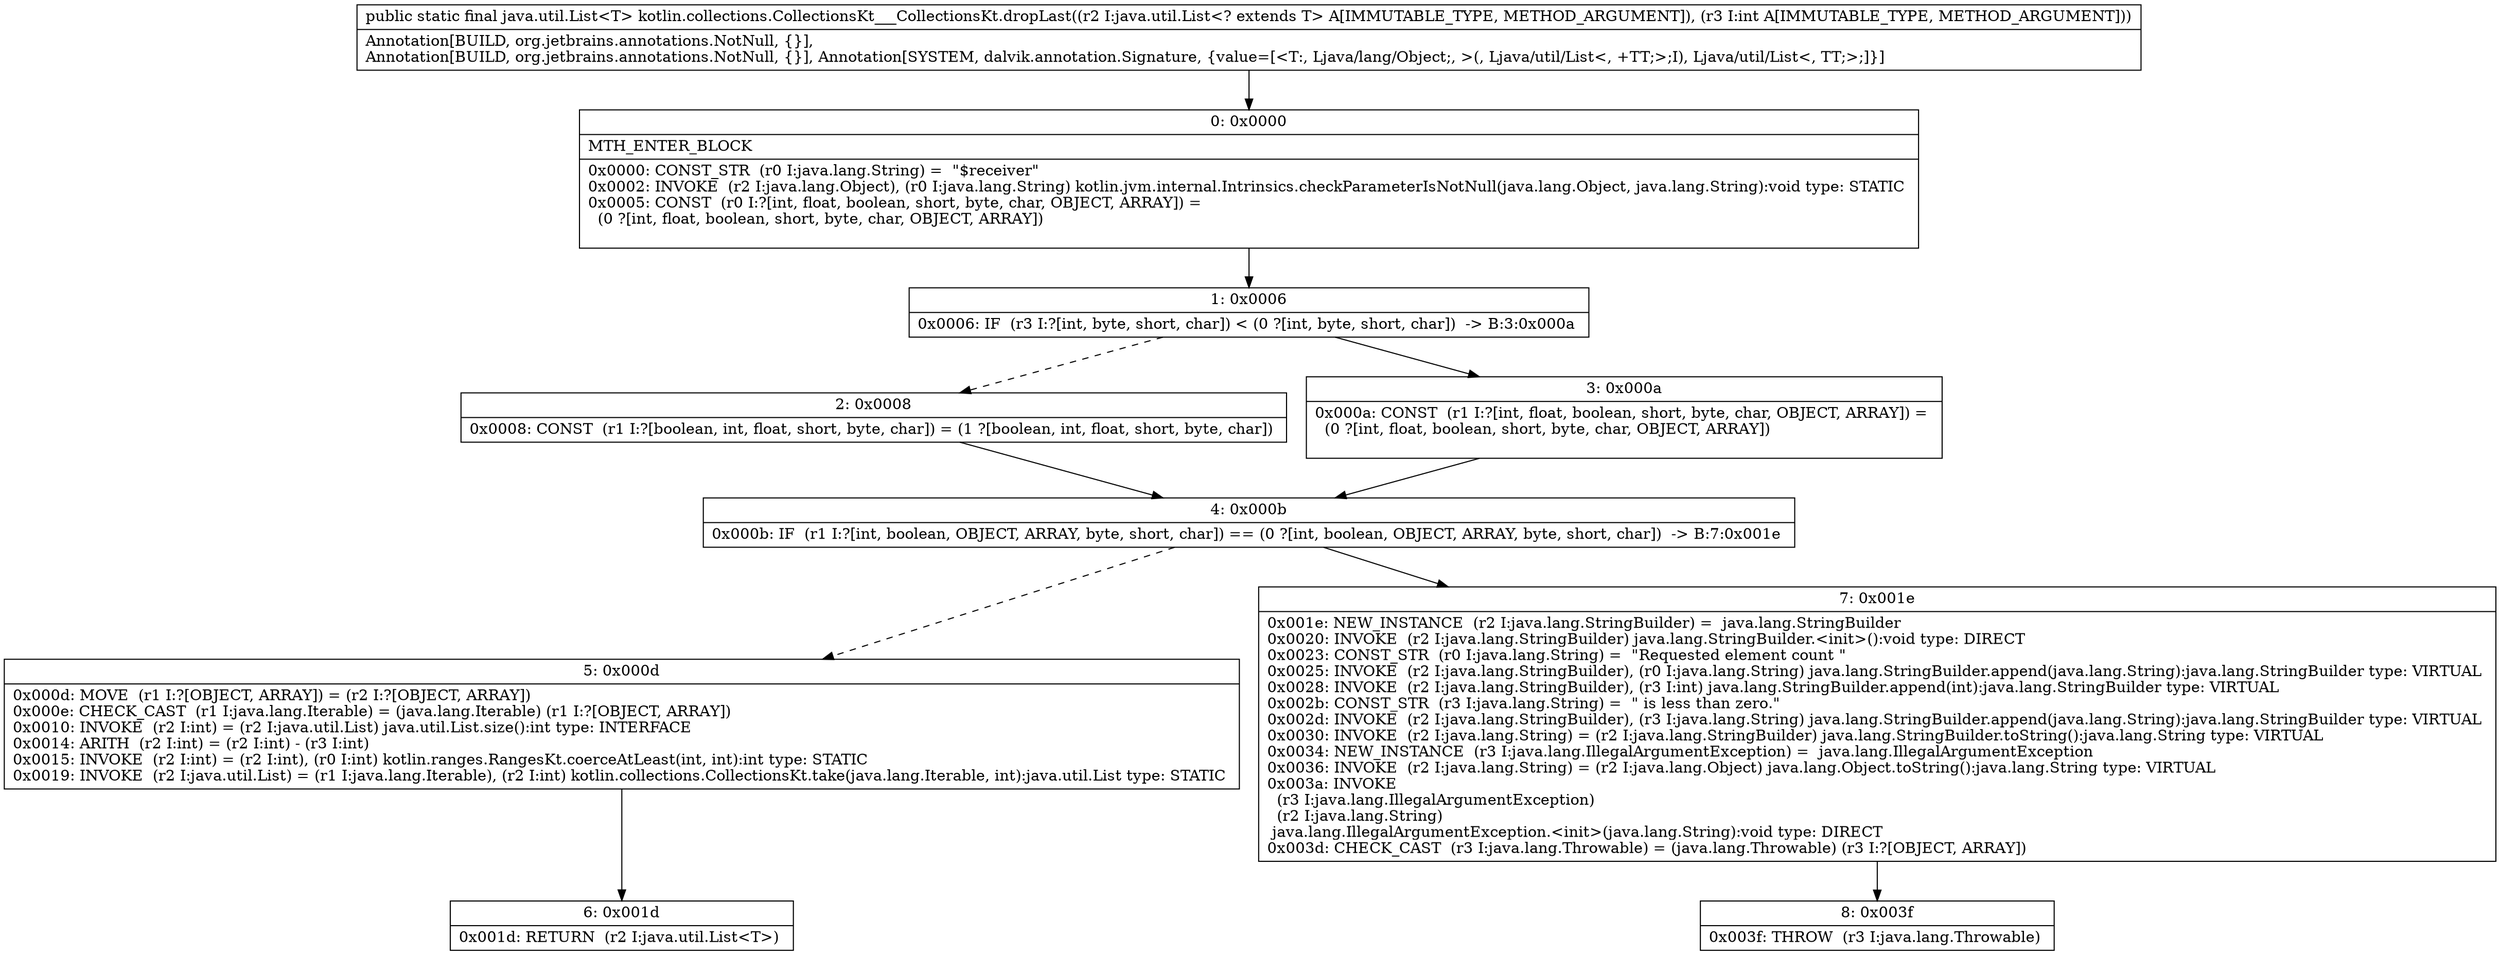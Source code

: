 digraph "CFG forkotlin.collections.CollectionsKt___CollectionsKt.dropLast(Ljava\/util\/List;I)Ljava\/util\/List;" {
Node_0 [shape=record,label="{0\:\ 0x0000|MTH_ENTER_BLOCK\l|0x0000: CONST_STR  (r0 I:java.lang.String) =  \"$receiver\" \l0x0002: INVOKE  (r2 I:java.lang.Object), (r0 I:java.lang.String) kotlin.jvm.internal.Intrinsics.checkParameterIsNotNull(java.lang.Object, java.lang.String):void type: STATIC \l0x0005: CONST  (r0 I:?[int, float, boolean, short, byte, char, OBJECT, ARRAY]) = \l  (0 ?[int, float, boolean, short, byte, char, OBJECT, ARRAY])\l \l}"];
Node_1 [shape=record,label="{1\:\ 0x0006|0x0006: IF  (r3 I:?[int, byte, short, char]) \< (0 ?[int, byte, short, char])  \-\> B:3:0x000a \l}"];
Node_2 [shape=record,label="{2\:\ 0x0008|0x0008: CONST  (r1 I:?[boolean, int, float, short, byte, char]) = (1 ?[boolean, int, float, short, byte, char]) \l}"];
Node_3 [shape=record,label="{3\:\ 0x000a|0x000a: CONST  (r1 I:?[int, float, boolean, short, byte, char, OBJECT, ARRAY]) = \l  (0 ?[int, float, boolean, short, byte, char, OBJECT, ARRAY])\l \l}"];
Node_4 [shape=record,label="{4\:\ 0x000b|0x000b: IF  (r1 I:?[int, boolean, OBJECT, ARRAY, byte, short, char]) == (0 ?[int, boolean, OBJECT, ARRAY, byte, short, char])  \-\> B:7:0x001e \l}"];
Node_5 [shape=record,label="{5\:\ 0x000d|0x000d: MOVE  (r1 I:?[OBJECT, ARRAY]) = (r2 I:?[OBJECT, ARRAY]) \l0x000e: CHECK_CAST  (r1 I:java.lang.Iterable) = (java.lang.Iterable) (r1 I:?[OBJECT, ARRAY]) \l0x0010: INVOKE  (r2 I:int) = (r2 I:java.util.List) java.util.List.size():int type: INTERFACE \l0x0014: ARITH  (r2 I:int) = (r2 I:int) \- (r3 I:int) \l0x0015: INVOKE  (r2 I:int) = (r2 I:int), (r0 I:int) kotlin.ranges.RangesKt.coerceAtLeast(int, int):int type: STATIC \l0x0019: INVOKE  (r2 I:java.util.List) = (r1 I:java.lang.Iterable), (r2 I:int) kotlin.collections.CollectionsKt.take(java.lang.Iterable, int):java.util.List type: STATIC \l}"];
Node_6 [shape=record,label="{6\:\ 0x001d|0x001d: RETURN  (r2 I:java.util.List\<T\>) \l}"];
Node_7 [shape=record,label="{7\:\ 0x001e|0x001e: NEW_INSTANCE  (r2 I:java.lang.StringBuilder) =  java.lang.StringBuilder \l0x0020: INVOKE  (r2 I:java.lang.StringBuilder) java.lang.StringBuilder.\<init\>():void type: DIRECT \l0x0023: CONST_STR  (r0 I:java.lang.String) =  \"Requested element count \" \l0x0025: INVOKE  (r2 I:java.lang.StringBuilder), (r0 I:java.lang.String) java.lang.StringBuilder.append(java.lang.String):java.lang.StringBuilder type: VIRTUAL \l0x0028: INVOKE  (r2 I:java.lang.StringBuilder), (r3 I:int) java.lang.StringBuilder.append(int):java.lang.StringBuilder type: VIRTUAL \l0x002b: CONST_STR  (r3 I:java.lang.String) =  \" is less than zero.\" \l0x002d: INVOKE  (r2 I:java.lang.StringBuilder), (r3 I:java.lang.String) java.lang.StringBuilder.append(java.lang.String):java.lang.StringBuilder type: VIRTUAL \l0x0030: INVOKE  (r2 I:java.lang.String) = (r2 I:java.lang.StringBuilder) java.lang.StringBuilder.toString():java.lang.String type: VIRTUAL \l0x0034: NEW_INSTANCE  (r3 I:java.lang.IllegalArgumentException) =  java.lang.IllegalArgumentException \l0x0036: INVOKE  (r2 I:java.lang.String) = (r2 I:java.lang.Object) java.lang.Object.toString():java.lang.String type: VIRTUAL \l0x003a: INVOKE  \l  (r3 I:java.lang.IllegalArgumentException)\l  (r2 I:java.lang.String)\l java.lang.IllegalArgumentException.\<init\>(java.lang.String):void type: DIRECT \l0x003d: CHECK_CAST  (r3 I:java.lang.Throwable) = (java.lang.Throwable) (r3 I:?[OBJECT, ARRAY]) \l}"];
Node_8 [shape=record,label="{8\:\ 0x003f|0x003f: THROW  (r3 I:java.lang.Throwable) \l}"];
MethodNode[shape=record,label="{public static final java.util.List\<T\> kotlin.collections.CollectionsKt___CollectionsKt.dropLast((r2 I:java.util.List\<? extends T\> A[IMMUTABLE_TYPE, METHOD_ARGUMENT]), (r3 I:int A[IMMUTABLE_TYPE, METHOD_ARGUMENT]))  | Annotation[BUILD, org.jetbrains.annotations.NotNull, \{\}], \lAnnotation[BUILD, org.jetbrains.annotations.NotNull, \{\}], Annotation[SYSTEM, dalvik.annotation.Signature, \{value=[\<T:, Ljava\/lang\/Object;, \>(, Ljava\/util\/List\<, +TT;\>;I), Ljava\/util\/List\<, TT;\>;]\}]\l}"];
MethodNode -> Node_0;
Node_0 -> Node_1;
Node_1 -> Node_2[style=dashed];
Node_1 -> Node_3;
Node_2 -> Node_4;
Node_3 -> Node_4;
Node_4 -> Node_5[style=dashed];
Node_4 -> Node_7;
Node_5 -> Node_6;
Node_7 -> Node_8;
}

